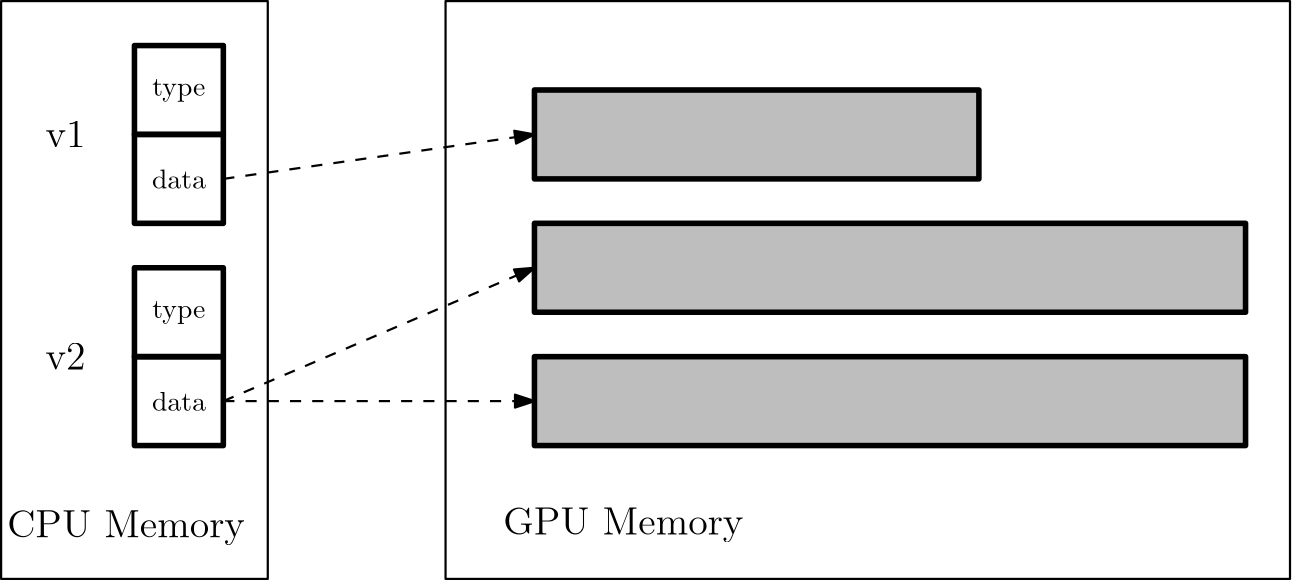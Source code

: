 <?xml version="1.0"?>
<!DOCTYPE ipe SYSTEM "ipe.dtd">
<ipe version="70005" creator="Ipe 7.1.1">
<info created="D:20131107115433" modified="D:20131111142745"/>
<ipestyle name="basic">
<symbol name="arrow/arc(spx)">
<path stroke="sym-stroke" fill="sym-stroke" pen="sym-pen">
0 0 m
-1 0.333 l
-1 -0.333 l
h
</path>
</symbol>
<symbol name="arrow/farc(spx)">
<path stroke="sym-stroke" fill="white" pen="sym-pen">
0 0 m
-1 0.333 l
-1 -0.333 l
h
</path>
</symbol>
<symbol name="mark/circle(sx)" transformations="translations">
<path fill="sym-stroke">
0.6 0 0 0.6 0 0 e
0.4 0 0 0.4 0 0 e
</path>
</symbol>
<symbol name="mark/disk(sx)" transformations="translations">
<path fill="sym-stroke">
0.6 0 0 0.6 0 0 e
</path>
</symbol>
<symbol name="mark/fdisk(sfx)" transformations="translations">
<group>
<path fill="sym-fill">
0.5 0 0 0.5 0 0 e
</path>
<path fill="sym-stroke" fillrule="eofill">
0.6 0 0 0.6 0 0 e
0.4 0 0 0.4 0 0 e
</path>
</group>
</symbol>
<symbol name="mark/box(sx)" transformations="translations">
<path fill="sym-stroke" fillrule="eofill">
-0.6 -0.6 m
0.6 -0.6 l
0.6 0.6 l
-0.6 0.6 l
h
-0.4 -0.4 m
0.4 -0.4 l
0.4 0.4 l
-0.4 0.4 l
h
</path>
</symbol>
<symbol name="mark/square(sx)" transformations="translations">
<path fill="sym-stroke">
-0.6 -0.6 m
0.6 -0.6 l
0.6 0.6 l
-0.6 0.6 l
h
</path>
</symbol>
<symbol name="mark/fsquare(sfx)" transformations="translations">
<group>
<path fill="sym-fill">
-0.5 -0.5 m
0.5 -0.5 l
0.5 0.5 l
-0.5 0.5 l
h
</path>
<path fill="sym-stroke" fillrule="eofill">
-0.6 -0.6 m
0.6 -0.6 l
0.6 0.6 l
-0.6 0.6 l
h
-0.4 -0.4 m
0.4 -0.4 l
0.4 0.4 l
-0.4 0.4 l
h
</path>
</group>
</symbol>
<symbol name="mark/cross(sx)" transformations="translations">
<group>
<path fill="sym-stroke">
-0.43 -0.57 m
0.57 0.43 l
0.43 0.57 l
-0.57 -0.43 l
h
</path>
<path fill="sym-stroke">
-0.43 0.57 m
0.57 -0.43 l
0.43 -0.57 l
-0.57 0.43 l
h
</path>
</group>
</symbol>
<symbol name="arrow/fnormal(spx)">
<path stroke="sym-stroke" fill="white" pen="sym-pen">
0 0 m
-1 0.333 l
-1 -0.333 l
h
</path>
</symbol>
<symbol name="arrow/pointed(spx)">
<path stroke="sym-stroke" fill="sym-stroke" pen="sym-pen">
0 0 m
-1 0.333 l
-0.8 0 l
-1 -0.333 l
h
</path>
</symbol>
<symbol name="arrow/fpointed(spx)">
<path stroke="sym-stroke" fill="white" pen="sym-pen">
0 0 m
-1 0.333 l
-0.8 0 l
-1 -0.333 l
h
</path>
</symbol>
<symbol name="arrow/linear(spx)">
<path stroke="sym-stroke" pen="sym-pen">
-1 0.333 m
0 0 l
-1 -0.333 l
</path>
</symbol>
<symbol name="arrow/fdouble(spx)">
<path stroke="sym-stroke" fill="white" pen="sym-pen">
0 0 m
-1 0.333 l
-1 -0.333 l
h
-1 0 m
-2 0.333 l
-2 -0.333 l
h
</path>
</symbol>
<symbol name="arrow/double(spx)">
<path stroke="sym-stroke" fill="sym-stroke" pen="sym-pen">
0 0 m
-1 0.333 l
-1 -0.333 l
h
-1 0 m
-2 0.333 l
-2 -0.333 l
h
</path>
</symbol>
<pen name="heavier" value="0.8"/>
<pen name="fat" value="1.2"/>
<pen name="ultrafat" value="2"/>
<symbolsize name="large" value="5"/>
<symbolsize name="small" value="2"/>
<symbolsize name="tiny" value="1.1"/>
<arrowsize name="large" value="10"/>
<arrowsize name="small" value="5"/>
<arrowsize name="tiny" value="3"/>
<color name="red" value="1 0 0"/>
<color name="green" value="0 1 0"/>
<color name="blue" value="0 0 1"/>
<color name="yellow" value="1 1 0"/>
<color name="orange" value="1 0.647 0"/>
<color name="gold" value="1 0.843 0"/>
<color name="purple" value="0.627 0.125 0.941"/>
<color name="gray" value="0.745"/>
<color name="brown" value="0.647 0.165 0.165"/>
<color name="navy" value="0 0 0.502"/>
<color name="pink" value="1 0.753 0.796"/>
<color name="seagreen" value="0.18 0.545 0.341"/>
<color name="turquoise" value="0.251 0.878 0.816"/>
<color name="violet" value="0.933 0.51 0.933"/>
<color name="darkblue" value="0 0 0.545"/>
<color name="darkcyan" value="0 0.545 0.545"/>
<color name="darkgray" value="0.663"/>
<color name="darkgreen" value="0 0.392 0"/>
<color name="darkmagenta" value="0.545 0 0.545"/>
<color name="darkorange" value="1 0.549 0"/>
<color name="darkred" value="0.545 0 0"/>
<color name="lightblue" value="0.678 0.847 0.902"/>
<color name="lightcyan" value="0.878 1 1"/>
<color name="lightgray" value="0.827"/>
<color name="lightgreen" value="0.565 0.933 0.565"/>
<color name="lightyellow" value="1 1 0.878"/>
<dashstyle name="dashed" value="[4] 0"/>
<dashstyle name="dotted" value="[1 3] 0"/>
<dashstyle name="dash dotted" value="[4 2 1 2] 0"/>
<dashstyle name="dash dot dotted" value="[4 2 1 2 1 2] 0"/>
<textsize name="large" value="\large"/>
<textsize name="Large" value="\Large"/>
<textsize name="LARGE" value="\LARGE"/>
<textsize name="huge" value="\huge"/>
<textsize name="Huge" value="\Huge"/>
<textsize name="small" value="\small"/>
<textsize name="footnote" value="\footnotesize"/>
<textsize name="tiny" value="\tiny"/>
<textstyle name="center" begin="\begin{center}" end="\end{center}"/>
<textstyle name="itemize" begin="\begin{itemize}" end="\end{itemize}"/>
<textstyle name="item" begin="\begin{itemize}\item{}" end="\end{itemize}"/>
<gridsize name="4 pts" value="4"/>
<gridsize name="8 pts (~3 mm)" value="8"/>
<gridsize name="16 pts (~6 mm)" value="16"/>
<gridsize name="32 pts (~12 mm)" value="32"/>
<gridsize name="10 pts (~3.5 mm)" value="10"/>
<gridsize name="20 pts (~7 mm)" value="20"/>
<gridsize name="14 pts (~5 mm)" value="14"/>
<gridsize name="28 pts (~10 mm)" value="28"/>
<gridsize name="56 pts (~20 mm)" value="56"/>
<anglesize name="90 deg" value="90"/>
<anglesize name="60 deg" value="60"/>
<anglesize name="45 deg" value="45"/>
<anglesize name="30 deg" value="30"/>
<anglesize name="22.5 deg" value="22.5"/>
<tiling name="falling" angle="-60" step="4" width="1"/>
<tiling name="rising" angle="30" step="4" width="1"/>
</ipestyle>
<page>
<layer name="alpha"/>
<view layers="alpha" active="alpha"/>
<path layer="alpha" matrix="1 0 0 1 -48 48" stroke="black" dash="dashed" pen="heavier">
256 768 m
256 768 l
256 768 l
256 768 l
h
</path>
<path matrix="1 0 0 1 -48 48" stroke="black" pen="ultrafat">
144 752 m
144 720 l
176 720 l
176 752 l
h
</path>
<path matrix="1 0 0 1 -48 48" stroke="black" pen="ultrafat">
144 720 m
144 688 l
176 688 l
176 720 l
h
</path>
<path matrix="1 0 0 1 -48 48" stroke="black" fill="gray" pen="ultrafat">
288 736 m
288 704 l
448 704 l
448 736 l
h
</path>
<text matrix="1 0 0 1 -48 48" transformations="translations" pos="160 736" stroke="black" type="label" width="19.095" height="6.135" depth="1.93" halign="center" valign="center">type</text>
<text matrix="1 0 0 1 -48 48" transformations="translations" pos="160 704" stroke="black" type="label" width="19.372" height="6.918" depth="0" halign="center" valign="center">data</text>
<path matrix="1 0 0 1 -48 48" stroke="black" dash="dashed" pen="heavier" arrow="normal/normal">
176 704 m
288 720 l
</path>
<path matrix="1 0 0 1 -48 -32" stroke="black" pen="ultrafat">
144 752 m
144 720 l
176 720 l
176 752 l
h
</path>
<path matrix="1 0 0 1 -48 -32" stroke="black" pen="ultrafat">
144 720 m
144 688 l
176 688 l
176 720 l
h
</path>
<path matrix="1 0 0 1 -48 64" stroke="black" fill="gray" pen="ultrafat">
288 672 m
288 640 l
544 640 l
544 672 l
h
</path>
<text matrix="1 0 0 1 -48 -32" transformations="translations" pos="160 736" stroke="black" type="label" width="19.095" height="6.135" depth="1.93" halign="center" valign="center">type</text>
<text matrix="1 0 0 1 -48 -32" transformations="translations" pos="160 704" stroke="black" type="label" width="19.372" height="6.918" depth="0" halign="center" valign="center">data</text>
<path matrix="1 0 0 1 -48 64" stroke="black" dash="dashed" pen="heavier" arrow="normal/normal">
176 608 m
288 656 l
</path>
<path matrix="1 0 0 1 -48 80" stroke="black" fill="gray" pen="ultrafat">
288 608 m
288 576 l
544 576 l
544 608 l
h
</path>
<path matrix="1 0 0 1 -48 48" stroke="black" dash="dashed" pen="heavier" arrow="normal/normal">
176 624 m
288 624 l
</path>
<text matrix="1 0 0 1 112 96" transformations="translations" pos="160 528" stroke="black" type="label" width="86.513" height="9.803" depth="2.79" halign="center" valign="baseline" size="Large">GPU Memory</text>
<path matrix="1 0 0 1 -48 48" stroke="black" pen="heavier">
96 768 m
96 560 l
192 560 l
192 768 l
h
</path>
<path matrix="1 0 0 1 -48 48" stroke="black" pen="heavier">
256 768 m
256 560 l
560 560 l
560 768 l
h
</path>
<text matrix="1 0 0 1 -48 48" transformations="translations" pos="112 720" stroke="black" type="label" width="14.437" height="9.245" depth="0" valign="center" size="Large">v1</text>
<text matrix="1 0 0 1 -48 -32" transformations="translations" pos="112 720" stroke="black" type="label" width="14.437" height="9.245" depth="0" valign="center" size="Large">v2</text>
<text matrix="1 0 0 1 -67 95" transformations="translations" pos="160 528" stroke="black" type="label" width="85.636" height="9.803" depth="2.79" halign="center" valign="baseline" size="Large">CPU Memory</text>
</page>
</ipe>
